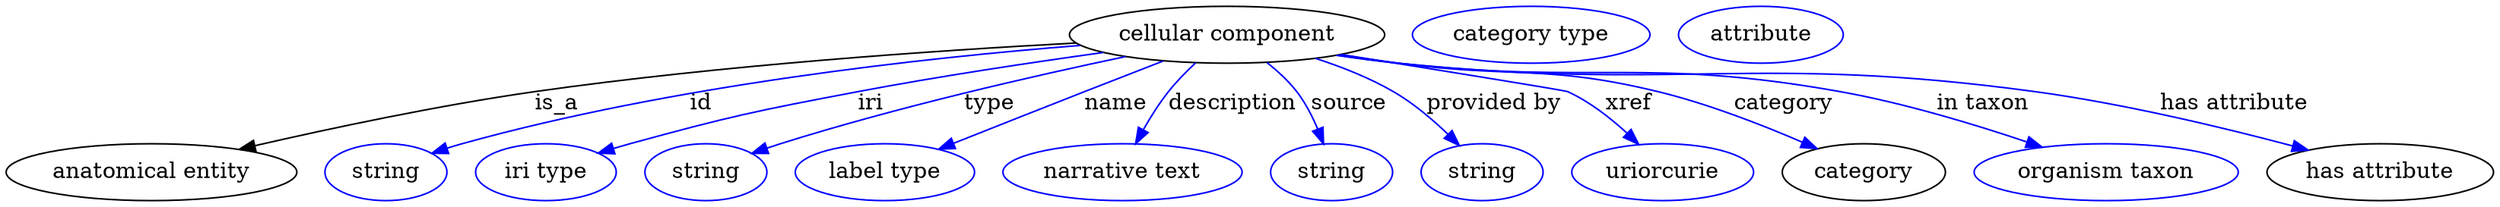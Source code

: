 digraph {
	graph [bb="0,0,1570.1,123"];
	node [label="\N"];
	"cellular component"	[height=0.5,
		label="cellular component",
		pos="770.64,105",
		width=2.7623];
	"anatomical entity"	[height=0.5,
		pos="91.642,18",
		width=2.5456];
	"cellular component" -> "anatomical entity"	[label=is_a,
		lp="347.64,61.5",
		pos="e,147.05,32.487 675.22,99.765 586.43,95.019 450.62,85.703 333.64,69 273.37,60.394 205.56,45.966 157.09,34.814"];
	id	[color=blue,
		height=0.5,
		label=string,
		pos="239.64,18",
		width=1.0652];
	"cellular component" -> id	[color=blue,
		label=id,
		lp="438.64,61.5",
		pos="e,268.63,29.99 678.38,98.241 580.08,90.441 420.62,72.987 287.64,36 284.53,35.135 281.34,34.172 278.14,33.155",
		style=solid];
	iri	[color=blue,
		height=0.5,
		label="iri type",
		pos="340.64,18",
		width=1.2277];
	"cellular component" -> iri	[color=blue,
		label=iri,
		lp="545.64,61.5",
		pos="e,373.94,29.93 692.45,93.8 647.1,87.499 588.98,78.764 537.64,69 473.56,56.813 457.58,53.14 394.64,36 391.06,35.026 387.37,33.97 \
383.67,32.877",
		style=solid];
	type	[color=blue,
		height=0.5,
		label=string,
		pos="441.64,18",
		width=1.0652];
	"cellular component" -> type	[color=blue,
		label=type,
		lp="620.64,61.5",
		pos="e,470.6,29.898 706.68,91.212 649.07,79.074 562.36,59.26 488.64,36 485.89,35.131 483.06,34.201 480.21,33.24",
		style=solid];
	name	[color=blue,
		height=0.5,
		label="label type",
		pos="554.64,18",
		width=1.5707];
	"cellular component" -> name	[color=blue,
		label=name,
		lp="700.64,61.5",
		pos="e,588.58,32.539 730.3,88.378 714.77,82.347 696.87,75.375 680.64,69 653.09,58.174 622.19,45.914 597.88,36.244",
		style=solid];
	description	[color=blue,
		height=0.5,
		label="narrative text",
		pos="704.64,18",
		width=2.0943];
	"cellular component" -> description	[color=blue,
		label=description,
		lp="774.14,61.5",
		pos="e,712.92,35.979 750.76,87.166 744.89,81.694 738.69,75.379 733.64,69 727.82,61.647 722.39,53.001 717.83,44.985",
		style=solid];
	source	[color=blue,
		height=0.5,
		label=string,
		pos="836.64,18",
		width=1.0652];
	"cellular component" -> source	[color=blue,
		label=source,
		lp="847.64,61.5",
		pos="e,831.54,35.85 795.84,87.354 802.56,82.065 809.4,75.803 814.64,69 820.08,61.951 824.48,53.351 827.88,45.285",
		style=solid];
	"provided by"	[color=blue,
		height=0.5,
		label=string,
		pos="931.64,18",
		width=1.0652];
	"cellular component" -> "provided by"	[color=blue,
		label="provided by",
		lp="939.14,61.5",
		pos="e,917.29,34.858 826.42,90.052 842.87,84.726 860.51,77.769 875.64,69 888.1,61.78 900.23,51.48 910,42.104",
		style=solid];
	xref	[color=blue,
		height=0.5,
		label=uriorcurie,
		pos="1045.6,18",
		width=1.5887];
	"cellular component" -> xref	[color=blue,
		label=xref,
		lp="1024.1,61.5",
		pos="e,1030.5,35.641 842.66,92.501 904.49,82.595 983.96,69.765 985.64,69 999.4,62.721 1012.6,52.419 1023,42.792",
		style=solid];
	category	[height=0.5,
		pos="1172.6,18",
		width=1.4263];
	"cellular component" -> category	[color=blue,
		label=category,
		lp="1122.1,61.5",
		pos="e,1143.1,32.871 841.74,92.325 854.03,90.445 866.7,88.595 878.64,87 951.32,77.296 971.39,86.305 1042.6,69 1074.2,61.334 1108.4,47.945 \
1133.9,36.95",
		style=solid];
	"in taxon"	[color=blue,
		height=0.5,
		label="organism taxon",
		pos="1325.6,18",
		width=2.3109];
	"cellular component" -> "in taxon"	[color=blue,
		label="in taxon",
		lp="1247.6,61.5",
		pos="e,1285.2,33.84 840.23,92.086 852.98,90.176 866.19,88.379 878.64,87 1002.1,73.325 1035.3,90.86 1157.6,69 1198,61.795 1242.3,48.348 \
1275.3,37.212",
		style=solid];
	"has attribute"	[height=0.5,
		pos="1498.6,18",
		width=1.9859];
	"cellular component" -> "has attribute"	[color=blue,
		label="has attribute",
		lp="1406.6,61.5",
		pos="e,1453.2,31.965 839.63,91.969 852.56,90.047 865.99,88.275 878.64,87 1056.6,69.068 1103.4,93.089 1280.6,69 1336.7,61.382 1399.5,46.247 \
1443.3,34.615",
		style=solid];
	"named thing_category"	[color=blue,
		height=0.5,
		label="category type",
		pos="962.64,105",
		width=2.0762];
	"organismal entity_has attribute"	[color=blue,
		height=0.5,
		label=attribute,
		pos="1107.6,105",
		width=1.4443];
}
